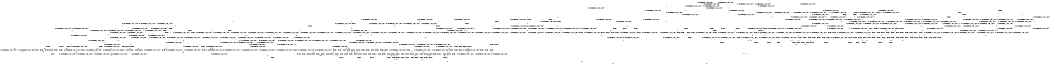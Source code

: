 digraph BCG {
size = "7, 10.5";
center = TRUE;
node [shape = circle];
0 [peripheries = 2];
0 -> 1 [label = "EX !0 !ATOMIC_EXCH_BRANCH (1, +0, TRUE, +0, 1, TRUE) !{}"];
0 -> 2 [label = "EX !2 !ATOMIC_EXCH_BRANCH (1, +1, TRUE, +0, 3, TRUE) !{}"];
0 -> 3 [label = "EX !1 !ATOMIC_EXCH_BRANCH (1, +1, TRUE, +1, 1, FALSE) !{}"];
0 -> 4 [label = "EX !0 !ATOMIC_EXCH_BRANCH (1, +0, TRUE, +0, 1, TRUE) !{}"];
0 -> 5 [label = "EX !2 !ATOMIC_EXCH_BRANCH (1, +1, TRUE, +0, 3, TRUE) !{}"];
0 -> 6 [label = "EX !1 !ATOMIC_EXCH_BRANCH (1, +1, TRUE, +1, 1, FALSE) !{}"];
1 -> 7 [label = "EX !2 !ATOMIC_EXCH_BRANCH (1, +1, TRUE, +0, 3, TRUE) !{}"];
2 -> 8 [label = "EX !0 !ATOMIC_EXCH_BRANCH (1, +0, TRUE, +0, 1, FALSE) !{}"];
3 -> 9 [label = "EX !0 !ATOMIC_EXCH_BRANCH (1, +0, TRUE, +0, 1, FALSE) !{}"];
4 -> 1 [label = "EX !0 !ATOMIC_EXCH_BRANCH (1, +0, TRUE, +0, 1, TRUE) !{}"];
4 -> 7 [label = "EX !2 !ATOMIC_EXCH_BRANCH (1, +1, TRUE, +0, 3, TRUE) !{}"];
4 -> 10 [label = "EX !1 !ATOMIC_EXCH_BRANCH (1, +1, TRUE, +1, 1, FALSE) !{}"];
4 -> 4 [label = "EX !0 !ATOMIC_EXCH_BRANCH (1, +0, TRUE, +0, 1, TRUE) !{}"];
4 -> 11 [label = "EX !2 !ATOMIC_EXCH_BRANCH (1, +1, TRUE, +0, 3, TRUE) !{}"];
4 -> 12 [label = "EX !1 !ATOMIC_EXCH_BRANCH (1, +1, TRUE, +1, 1, FALSE) !{}"];
5 -> 8 [label = "EX !0 !ATOMIC_EXCH_BRANCH (1, +0, TRUE, +0, 1, FALSE) !{}"];
5 -> 13 [label = "EX !1 !ATOMIC_EXCH_BRANCH (1, +1, TRUE, +1, 1, TRUE) !{}"];
5 -> 14 [label = "TERMINATE !2"];
5 -> 15 [label = "EX !0 !ATOMIC_EXCH_BRANCH (1, +0, TRUE, +0, 1, FALSE) !{}"];
5 -> 16 [label = "EX !1 !ATOMIC_EXCH_BRANCH (1, +1, TRUE, +1, 1, TRUE) !{}"];
5 -> 17 [label = "TERMINATE !2"];
6 -> 9 [label = "EX !0 !ATOMIC_EXCH_BRANCH (1, +0, TRUE, +0, 1, FALSE) !{}"];
6 -> 18 [label = "EX !2 !ATOMIC_EXCH_BRANCH (1, +1, TRUE, +0, 3, FALSE) !{}"];
6 -> 19 [label = "TERMINATE !1"];
6 -> 20 [label = "EX !0 !ATOMIC_EXCH_BRANCH (1, +0, TRUE, +0, 1, FALSE) !{}"];
6 -> 21 [label = "EX !2 !ATOMIC_EXCH_BRANCH (1, +1, TRUE, +0, 3, FALSE) !{}"];
6 -> 22 [label = "TERMINATE !1"];
7 -> 8 [label = "EX !0 !ATOMIC_EXCH_BRANCH (1, +0, TRUE, +0, 1, FALSE) !{}"];
8 -> 23 [label = "EX !1 !ATOMIC_EXCH_BRANCH (1, +1, TRUE, +1, 1, FALSE) !{}"];
9 -> 23 [label = "EX !2 !ATOMIC_EXCH_BRANCH (1, +1, TRUE, +0, 3, TRUE) !{}"];
10 -> 9 [label = "EX !0 !ATOMIC_EXCH_BRANCH (1, +0, TRUE, +0, 1, FALSE) !{}"];
11 -> 8 [label = "EX !0 !ATOMIC_EXCH_BRANCH (1, +0, TRUE, +0, 1, FALSE) !{}"];
11 -> 24 [label = "EX !1 !ATOMIC_EXCH_BRANCH (1, +1, TRUE, +1, 1, TRUE) !{}"];
11 -> 25 [label = "TERMINATE !2"];
11 -> 15 [label = "EX !0 !ATOMIC_EXCH_BRANCH (1, +0, TRUE, +0, 1, FALSE) !{}"];
11 -> 26 [label = "EX !1 !ATOMIC_EXCH_BRANCH (1, +1, TRUE, +1, 1, TRUE) !{}"];
11 -> 27 [label = "TERMINATE !2"];
12 -> 9 [label = "EX !0 !ATOMIC_EXCH_BRANCH (1, +0, TRUE, +0, 1, FALSE) !{}"];
12 -> 28 [label = "EX !2 !ATOMIC_EXCH_BRANCH (1, +1, TRUE, +0, 3, FALSE) !{}"];
12 -> 29 [label = "TERMINATE !1"];
12 -> 20 [label = "EX !0 !ATOMIC_EXCH_BRANCH (1, +0, TRUE, +0, 1, FALSE) !{}"];
12 -> 30 [label = "EX !2 !ATOMIC_EXCH_BRANCH (1, +1, TRUE, +0, 3, FALSE) !{}"];
12 -> 31 [label = "TERMINATE !1"];
13 -> 32 [label = "EX !0 !ATOMIC_EXCH_BRANCH (1, +0, TRUE, +0, 1, FALSE) !{}"];
14 -> 33 [label = "EX !0 !ATOMIC_EXCH_BRANCH (1, +0, TRUE, +0, 1, FALSE) !{}"];
15 -> 23 [label = "EX !1 !ATOMIC_EXCH_BRANCH (1, +1, TRUE, +1, 1, FALSE) !{}"];
15 -> 34 [label = "TERMINATE !0"];
15 -> 35 [label = "TERMINATE !2"];
15 -> 36 [label = "EX !1 !ATOMIC_EXCH_BRANCH (1, +1, TRUE, +1, 1, FALSE) !{}"];
15 -> 37 [label = "TERMINATE !0"];
15 -> 38 [label = "TERMINATE !2"];
16 -> 13 [label = "EX !1 !ATOMIC_EXCH_BRANCH (1, +1, TRUE, +1, 1, TRUE) !{}"];
16 -> 32 [label = "EX !0 !ATOMIC_EXCH_BRANCH (1, +0, TRUE, +0, 1, FALSE) !{}"];
16 -> 39 [label = "TERMINATE !2"];
16 -> 16 [label = "EX !1 !ATOMIC_EXCH_BRANCH (1, +1, TRUE, +1, 1, TRUE) !{}"];
16 -> 40 [label = "EX !0 !ATOMIC_EXCH_BRANCH (1, +0, TRUE, +0, 1, FALSE) !{}"];
16 -> 41 [label = "TERMINATE !2"];
17 -> 33 [label = "EX !0 !ATOMIC_EXCH_BRANCH (1, +0, TRUE, +0, 1, FALSE) !{}"];
17 -> 42 [label = "EX !1 !ATOMIC_EXCH_BRANCH (1, +1, TRUE, +1, 1, TRUE) !{}"];
17 -> 43 [label = "EX !0 !ATOMIC_EXCH_BRANCH (1, +0, TRUE, +0, 1, FALSE) !{}"];
17 -> 44 [label = "EX !1 !ATOMIC_EXCH_BRANCH (1, +1, TRUE, +1, 1, TRUE) !{}"];
18 -> 45 [label = "EX !2 !ATOMIC_EXCH_BRANCH (1, +0, TRUE, +1, 1, TRUE) !{}"];
19 -> 46 [label = "EX !0 !ATOMIC_EXCH_BRANCH (1, +0, TRUE, +0, 1, FALSE) !{}"];
20 -> 23 [label = "EX !2 !ATOMIC_EXCH_BRANCH (1, +1, TRUE, +0, 3, TRUE) !{}"];
20 -> 47 [label = "TERMINATE !0"];
20 -> 48 [label = "TERMINATE !1"];
20 -> 36 [label = "EX !2 !ATOMIC_EXCH_BRANCH (1, +1, TRUE, +0, 3, TRUE) !{}"];
20 -> 49 [label = "TERMINATE !0"];
20 -> 50 [label = "TERMINATE !1"];
21 -> 45 [label = "EX !2 !ATOMIC_EXCH_BRANCH (1, +0, TRUE, +1, 1, TRUE) !{}"];
21 -> 51 [label = "EX !0 !ATOMIC_EXCH_BRANCH (1, +0, TRUE, +0, 1, FALSE) !{}"];
21 -> 52 [label = "TERMINATE !1"];
21 -> 53 [label = "EX !2 !ATOMIC_EXCH_BRANCH (1, +0, TRUE, +1, 1, TRUE) !{}"];
21 -> 54 [label = "EX !0 !ATOMIC_EXCH_BRANCH (1, +0, TRUE, +0, 1, FALSE) !{}"];
21 -> 55 [label = "TERMINATE !1"];
22 -> 46 [label = "EX !0 !ATOMIC_EXCH_BRANCH (1, +0, TRUE, +0, 1, FALSE) !{}"];
22 -> 56 [label = "EX !2 !ATOMIC_EXCH_BRANCH (1, +1, TRUE, +0, 3, FALSE) !{}"];
22 -> 57 [label = "EX !0 !ATOMIC_EXCH_BRANCH (1, +0, TRUE, +0, 1, FALSE) !{}"];
22 -> 58 [label = "EX !2 !ATOMIC_EXCH_BRANCH (1, +1, TRUE, +0, 3, FALSE) !{}"];
23 -> 59 [label = "TERMINATE !0"];
24 -> 32 [label = "EX !0 !ATOMIC_EXCH_BRANCH (1, +0, TRUE, +0, 1, FALSE) !{}"];
25 -> 60 [label = "EX !1 !ATOMIC_EXCH_BRANCH (1, +1, TRUE, +1, 1, TRUE) !{}"];
26 -> 32 [label = "EX !0 !ATOMIC_EXCH_BRANCH (1, +0, TRUE, +0, 1, FALSE) !{}"];
26 -> 24 [label = "EX !1 !ATOMIC_EXCH_BRANCH (1, +1, TRUE, +1, 1, TRUE) !{}"];
26 -> 61 [label = "TERMINATE !2"];
26 -> 40 [label = "EX !0 !ATOMIC_EXCH_BRANCH (1, +0, TRUE, +0, 1, FALSE) !{}"];
26 -> 26 [label = "EX !1 !ATOMIC_EXCH_BRANCH (1, +1, TRUE, +1, 1, TRUE) !{}"];
26 -> 62 [label = "TERMINATE !2"];
27 -> 60 [label = "EX !1 !ATOMIC_EXCH_BRANCH (1, +1, TRUE, +1, 1, TRUE) !{}"];
27 -> 33 [label = "EX !0 !ATOMIC_EXCH_BRANCH (1, +0, TRUE, +0, 1, FALSE) !{}"];
27 -> 63 [label = "EX !1 !ATOMIC_EXCH_BRANCH (1, +1, TRUE, +1, 1, TRUE) !{}"];
27 -> 43 [label = "EX !0 !ATOMIC_EXCH_BRANCH (1, +0, TRUE, +0, 1, FALSE) !{}"];
28 -> 51 [label = "EX !0 !ATOMIC_EXCH_BRANCH (1, +0, TRUE, +0, 1, FALSE) !{}"];
29 -> 64 [label = "EX !2 !ATOMIC_EXCH_BRANCH (1, +1, TRUE, +0, 3, FALSE) !{}"];
30 -> 51 [label = "EX !0 !ATOMIC_EXCH_BRANCH (1, +0, TRUE, +0, 1, FALSE) !{}"];
30 -> 65 [label = "EX !2 !ATOMIC_EXCH_BRANCH (1, +0, TRUE, +1, 1, TRUE) !{}"];
30 -> 66 [label = "TERMINATE !1"];
30 -> 54 [label = "EX !0 !ATOMIC_EXCH_BRANCH (1, +0, TRUE, +0, 1, FALSE) !{}"];
30 -> 67 [label = "EX !2 !ATOMIC_EXCH_BRANCH (1, +0, TRUE, +1, 1, TRUE) !{}"];
30 -> 68 [label = "TERMINATE !1"];
31 -> 64 [label = "EX !2 !ATOMIC_EXCH_BRANCH (1, +1, TRUE, +0, 3, FALSE) !{}"];
31 -> 46 [label = "EX !0 !ATOMIC_EXCH_BRANCH (1, +0, TRUE, +0, 1, FALSE) !{}"];
31 -> 69 [label = "EX !2 !ATOMIC_EXCH_BRANCH (1, +1, TRUE, +0, 3, FALSE) !{}"];
31 -> 57 [label = "EX !0 !ATOMIC_EXCH_BRANCH (1, +0, TRUE, +0, 1, FALSE) !{}"];
32 -> 23 [label = "EX !1 !ATOMIC_EXCH_BRANCH (1, +1, TRUE, +1, 1, FALSE) !{}"];
33 -> 70 [label = "EX !1 !ATOMIC_EXCH_BRANCH (1, +1, TRUE, +1, 1, FALSE) !{}"];
34 -> 71 [label = "EX !1 !ATOMIC_EXCH_BRANCH (1, +1, TRUE, +1, 1, FALSE) !{}"];
35 -> 70 [label = "EX !1 !ATOMIC_EXCH_BRANCH (1, +1, TRUE, +1, 1, FALSE) !{}"];
36 -> 59 [label = "TERMINATE !0"];
36 -> 72 [label = "TERMINATE !2"];
36 -> 73 [label = "TERMINATE !1"];
36 -> 74 [label = "TERMINATE !0"];
36 -> 75 [label = "TERMINATE !2"];
36 -> 76 [label = "TERMINATE !1"];
37 -> 71 [label = "EX !1 !ATOMIC_EXCH_BRANCH (1, +1, TRUE, +1, 1, FALSE) !{}"];
37 -> 77 [label = "TERMINATE !2"];
37 -> 78 [label = "EX !1 !ATOMIC_EXCH_BRANCH (1, +1, TRUE, +1, 1, FALSE) !{}"];
37 -> 79 [label = "TERMINATE !2"];
38 -> 70 [label = "EX !1 !ATOMIC_EXCH_BRANCH (1, +1, TRUE, +1, 1, FALSE) !{}"];
38 -> 77 [label = "TERMINATE !0"];
38 -> 80 [label = "EX !1 !ATOMIC_EXCH_BRANCH (1, +1, TRUE, +1, 1, FALSE) !{}"];
38 -> 79 [label = "TERMINATE !0"];
39 -> 81 [label = "EX !0 !ATOMIC_EXCH_BRANCH (1, +0, TRUE, +0, 1, FALSE) !{}"];
40 -> 23 [label = "EX !1 !ATOMIC_EXCH_BRANCH (1, +1, TRUE, +1, 1, FALSE) !{}"];
40 -> 82 [label = "TERMINATE !0"];
40 -> 83 [label = "TERMINATE !2"];
40 -> 36 [label = "EX !1 !ATOMIC_EXCH_BRANCH (1, +1, TRUE, +1, 1, FALSE) !{}"];
40 -> 84 [label = "TERMINATE !0"];
40 -> 85 [label = "TERMINATE !2"];
41 -> 81 [label = "EX !0 !ATOMIC_EXCH_BRANCH (1, +0, TRUE, +0, 1, FALSE) !{}"];
41 -> 42 [label = "EX !1 !ATOMIC_EXCH_BRANCH (1, +1, TRUE, +1, 1, TRUE) !{}"];
41 -> 86 [label = "EX !0 !ATOMIC_EXCH_BRANCH (1, +0, TRUE, +0, 1, FALSE) !{}"];
41 -> 44 [label = "EX !1 !ATOMIC_EXCH_BRANCH (1, +1, TRUE, +1, 1, TRUE) !{}"];
42 -> 81 [label = "EX !0 !ATOMIC_EXCH_BRANCH (1, +0, TRUE, +0, 1, FALSE) !{}"];
43 -> 70 [label = "EX !1 !ATOMIC_EXCH_BRANCH (1, +1, TRUE, +1, 1, FALSE) !{}"];
43 -> 77 [label = "TERMINATE !0"];
43 -> 80 [label = "EX !1 !ATOMIC_EXCH_BRANCH (1, +1, TRUE, +1, 1, FALSE) !{}"];
43 -> 79 [label = "TERMINATE !0"];
44 -> 42 [label = "EX !1 !ATOMIC_EXCH_BRANCH (1, +1, TRUE, +1, 1, TRUE) !{}"];
44 -> 81 [label = "EX !0 !ATOMIC_EXCH_BRANCH (1, +0, TRUE, +0, 1, FALSE) !{}"];
44 -> 44 [label = "EX !1 !ATOMIC_EXCH_BRANCH (1, +1, TRUE, +1, 1, TRUE) !{}"];
44 -> 86 [label = "EX !0 !ATOMIC_EXCH_BRANCH (1, +0, TRUE, +0, 1, FALSE) !{}"];
45 -> 87 [label = "EX !2 !ATOMIC_EXCH_BRANCH (1, +1, TRUE, +0, 3, TRUE) !{}"];
46 -> 88 [label = "EX !2 !ATOMIC_EXCH_BRANCH (1, +1, TRUE, +0, 3, TRUE) !{}"];
47 -> 71 [label = "EX !2 !ATOMIC_EXCH_BRANCH (1, +1, TRUE, +0, 3, TRUE) !{}"];
48 -> 88 [label = "EX !2 !ATOMIC_EXCH_BRANCH (1, +1, TRUE, +0, 3, TRUE) !{}"];
49 -> 71 [label = "EX !2 !ATOMIC_EXCH_BRANCH (1, +1, TRUE, +0, 3, TRUE) !{}"];
49 -> 89 [label = "TERMINATE !1"];
49 -> 78 [label = "EX !2 !ATOMIC_EXCH_BRANCH (1, +1, TRUE, +0, 3, TRUE) !{}"];
49 -> 90 [label = "TERMINATE !1"];
50 -> 88 [label = "EX !2 !ATOMIC_EXCH_BRANCH (1, +1, TRUE, +0, 3, TRUE) !{}"];
50 -> 89 [label = "TERMINATE !0"];
50 -> 91 [label = "EX !2 !ATOMIC_EXCH_BRANCH (1, +1, TRUE, +0, 3, TRUE) !{}"];
50 -> 90 [label = "TERMINATE !0"];
51 -> 92 [label = "EX !2 !ATOMIC_EXCH_BRANCH (1, +0, TRUE, +1, 1, FALSE) !{}"];
52 -> 93 [label = "EX !0 !ATOMIC_EXCH_BRANCH (1, +0, TRUE, +0, 1, FALSE) !{}"];
53 -> 87 [label = "EX !2 !ATOMIC_EXCH_BRANCH (1, +1, TRUE, +0, 3, TRUE) !{}"];
53 -> 94 [label = "EX !0 !ATOMIC_EXCH_BRANCH (1, +0, TRUE, +0, 1, TRUE) !{}"];
53 -> 95 [label = "TERMINATE !1"];
53 -> 96 [label = "EX !2 !ATOMIC_EXCH_BRANCH (1, +1, TRUE, +0, 3, TRUE) !{}"];
53 -> 97 [label = "EX !0 !ATOMIC_EXCH_BRANCH (1, +0, TRUE, +0, 1, TRUE) !{}"];
53 -> 98 [label = "TERMINATE !1"];
54 -> 92 [label = "EX !2 !ATOMIC_EXCH_BRANCH (1, +0, TRUE, +1, 1, FALSE) !{}"];
54 -> 99 [label = "TERMINATE !0"];
54 -> 100 [label = "TERMINATE !1"];
54 -> 101 [label = "EX !2 !ATOMIC_EXCH_BRANCH (1, +0, TRUE, +1, 1, FALSE) !{}"];
54 -> 102 [label = "TERMINATE !0"];
54 -> 103 [label = "TERMINATE !1"];
55 -> 93 [label = "EX !0 !ATOMIC_EXCH_BRANCH (1, +0, TRUE, +0, 1, FALSE) !{}"];
55 -> 104 [label = "EX !2 !ATOMIC_EXCH_BRANCH (1, +0, TRUE, +1, 1, TRUE) !{}"];
55 -> 105 [label = "EX !0 !ATOMIC_EXCH_BRANCH (1, +0, TRUE, +0, 1, FALSE) !{}"];
55 -> 106 [label = "EX !2 !ATOMIC_EXCH_BRANCH (1, +0, TRUE, +1, 1, TRUE) !{}"];
56 -> 104 [label = "EX !2 !ATOMIC_EXCH_BRANCH (1, +0, TRUE, +1, 1, TRUE) !{}"];
57 -> 88 [label = "EX !2 !ATOMIC_EXCH_BRANCH (1, +1, TRUE, +0, 3, TRUE) !{}"];
57 -> 89 [label = "TERMINATE !0"];
57 -> 91 [label = "EX !2 !ATOMIC_EXCH_BRANCH (1, +1, TRUE, +0, 3, TRUE) !{}"];
57 -> 90 [label = "TERMINATE !0"];
58 -> 104 [label = "EX !2 !ATOMIC_EXCH_BRANCH (1, +0, TRUE, +1, 1, TRUE) !{}"];
58 -> 93 [label = "EX !0 !ATOMIC_EXCH_BRANCH (1, +0, TRUE, +0, 1, FALSE) !{}"];
58 -> 106 [label = "EX !2 !ATOMIC_EXCH_BRANCH (1, +0, TRUE, +1, 1, TRUE) !{}"];
58 -> 105 [label = "EX !0 !ATOMIC_EXCH_BRANCH (1, +0, TRUE, +0, 1, FALSE) !{}"];
59 -> 107 [label = "TERMINATE !2"];
60 -> 81 [label = "EX !0 !ATOMIC_EXCH_BRANCH (1, +0, TRUE, +0, 1, FALSE) !{}"];
61 -> 81 [label = "EX !0 !ATOMIC_EXCH_BRANCH (1, +0, TRUE, +0, 1, FALSE) !{}"];
62 -> 81 [label = "EX !0 !ATOMIC_EXCH_BRANCH (1, +0, TRUE, +0, 1, FALSE) !{}"];
62 -> 60 [label = "EX !1 !ATOMIC_EXCH_BRANCH (1, +1, TRUE, +1, 1, TRUE) !{}"];
62 -> 86 [label = "EX !0 !ATOMIC_EXCH_BRANCH (1, +0, TRUE, +0, 1, FALSE) !{}"];
62 -> 63 [label = "EX !1 !ATOMIC_EXCH_BRANCH (1, +1, TRUE, +1, 1, TRUE) !{}"];
63 -> 81 [label = "EX !0 !ATOMIC_EXCH_BRANCH (1, +0, TRUE, +0, 1, FALSE) !{}"];
63 -> 60 [label = "EX !1 !ATOMIC_EXCH_BRANCH (1, +1, TRUE, +1, 1, TRUE) !{}"];
63 -> 86 [label = "EX !0 !ATOMIC_EXCH_BRANCH (1, +0, TRUE, +0, 1, FALSE) !{}"];
63 -> 63 [label = "EX !1 !ATOMIC_EXCH_BRANCH (1, +1, TRUE, +1, 1, TRUE) !{}"];
64 -> 93 [label = "EX !0 !ATOMIC_EXCH_BRANCH (1, +0, TRUE, +0, 1, FALSE) !{}"];
65 -> 94 [label = "EX !0 !ATOMIC_EXCH_BRANCH (1, +0, TRUE, +0, 1, TRUE) !{}"];
66 -> 93 [label = "EX !0 !ATOMIC_EXCH_BRANCH (1, +0, TRUE, +0, 1, FALSE) !{}"];
67 -> 94 [label = "EX !0 !ATOMIC_EXCH_BRANCH (1, +0, TRUE, +0, 1, TRUE) !{}"];
67 -> 108 [label = "EX !2 !ATOMIC_EXCH_BRANCH (1, +1, TRUE, +0, 3, TRUE) !{}"];
67 -> 109 [label = "TERMINATE !1"];
67 -> 97 [label = "EX !0 !ATOMIC_EXCH_BRANCH (1, +0, TRUE, +0, 1, TRUE) !{}"];
67 -> 110 [label = "EX !2 !ATOMIC_EXCH_BRANCH (1, +1, TRUE, +0, 3, TRUE) !{}"];
67 -> 111 [label = "TERMINATE !1"];
68 -> 93 [label = "EX !0 !ATOMIC_EXCH_BRANCH (1, +0, TRUE, +0, 1, FALSE) !{}"];
68 -> 112 [label = "EX !2 !ATOMIC_EXCH_BRANCH (1, +0, TRUE, +1, 1, TRUE) !{}"];
68 -> 105 [label = "EX !0 !ATOMIC_EXCH_BRANCH (1, +0, TRUE, +0, 1, FALSE) !{}"];
68 -> 113 [label = "EX !2 !ATOMIC_EXCH_BRANCH (1, +0, TRUE, +1, 1, TRUE) !{}"];
69 -> 93 [label = "EX !0 !ATOMIC_EXCH_BRANCH (1, +0, TRUE, +0, 1, FALSE) !{}"];
69 -> 112 [label = "EX !2 !ATOMIC_EXCH_BRANCH (1, +0, TRUE, +1, 1, TRUE) !{}"];
69 -> 105 [label = "EX !0 !ATOMIC_EXCH_BRANCH (1, +0, TRUE, +0, 1, FALSE) !{}"];
69 -> 113 [label = "EX !2 !ATOMIC_EXCH_BRANCH (1, +0, TRUE, +1, 1, TRUE) !{}"];
70 -> 107 [label = "TERMINATE !0"];
71 -> 107 [label = "TERMINATE !2"];
72 -> 107 [label = "TERMINATE !0"];
73 -> 114 [label = "TERMINATE !0"];
74 -> 107 [label = "TERMINATE !2"];
74 -> 114 [label = "TERMINATE !1"];
74 -> 115 [label = "TERMINATE !2"];
74 -> 116 [label = "TERMINATE !1"];
75 -> 107 [label = "TERMINATE !0"];
75 -> 117 [label = "TERMINATE !1"];
75 -> 115 [label = "TERMINATE !0"];
75 -> 118 [label = "TERMINATE !1"];
76 -> 114 [label = "TERMINATE !0"];
76 -> 117 [label = "TERMINATE !2"];
76 -> 116 [label = "TERMINATE !0"];
76 -> 118 [label = "TERMINATE !2"];
77 -> 119 [label = "EX !1 !ATOMIC_EXCH_BRANCH (1, +1, TRUE, +1, 1, FALSE) !{}"];
78 -> 107 [label = "TERMINATE !2"];
78 -> 114 [label = "TERMINATE !1"];
78 -> 115 [label = "TERMINATE !2"];
78 -> 116 [label = "TERMINATE !1"];
79 -> 119 [label = "EX !1 !ATOMIC_EXCH_BRANCH (1, +1, TRUE, +1, 1, FALSE) !{}"];
79 -> 120 [label = "EX !1 !ATOMIC_EXCH_BRANCH (1, +1, TRUE, +1, 1, FALSE) !{}"];
80 -> 107 [label = "TERMINATE !0"];
80 -> 117 [label = "TERMINATE !1"];
80 -> 115 [label = "TERMINATE !0"];
80 -> 118 [label = "TERMINATE !1"];
81 -> 70 [label = "EX !1 !ATOMIC_EXCH_BRANCH (1, +1, TRUE, +1, 1, FALSE) !{}"];
82 -> 121 [label = "TERMINATE !2"];
83 -> 121 [label = "TERMINATE !0"];
84 -> 121 [label = "TERMINATE !2"];
84 -> 71 [label = "EX !1 !ATOMIC_EXCH_BRANCH (1, +1, TRUE, +1, 1, FALSE) !{}"];
84 -> 122 [label = "TERMINATE !2"];
84 -> 78 [label = "EX !1 !ATOMIC_EXCH_BRANCH (1, +1, TRUE, +1, 1, FALSE) !{}"];
85 -> 121 [label = "TERMINATE !0"];
85 -> 70 [label = "EX !1 !ATOMIC_EXCH_BRANCH (1, +1, TRUE, +1, 1, FALSE) !{}"];
85 -> 122 [label = "TERMINATE !0"];
85 -> 80 [label = "EX !1 !ATOMIC_EXCH_BRANCH (1, +1, TRUE, +1, 1, FALSE) !{}"];
86 -> 70 [label = "EX !1 !ATOMIC_EXCH_BRANCH (1, +1, TRUE, +1, 1, FALSE) !{}"];
86 -> 121 [label = "TERMINATE !0"];
86 -> 80 [label = "EX !1 !ATOMIC_EXCH_BRANCH (1, +1, TRUE, +1, 1, FALSE) !{}"];
86 -> 122 [label = "TERMINATE !0"];
87 -> 123 [label = "EX !0 !ATOMIC_EXCH_BRANCH (1, +0, TRUE, +0, 1, FALSE) !{}"];
88 -> 114 [label = "TERMINATE !0"];
89 -> 124 [label = "EX !2 !ATOMIC_EXCH_BRANCH (1, +1, TRUE, +0, 3, TRUE) !{}"];
90 -> 124 [label = "EX !2 !ATOMIC_EXCH_BRANCH (1, +1, TRUE, +0, 3, TRUE) !{}"];
90 -> 125 [label = "EX !2 !ATOMIC_EXCH_BRANCH (1, +1, TRUE, +0, 3, TRUE) !{}"];
91 -> 114 [label = "TERMINATE !0"];
91 -> 117 [label = "TERMINATE !2"];
91 -> 116 [label = "TERMINATE !0"];
91 -> 118 [label = "TERMINATE !2"];
92 -> 126 [label = "TERMINATE !0"];
93 -> 127 [label = "EX !2 !ATOMIC_EXCH_BRANCH (1, +0, TRUE, +1, 1, FALSE) !{}"];
94 -> 108 [label = "EX !2 !ATOMIC_EXCH_BRANCH (1, +1, TRUE, +0, 3, TRUE) !{}"];
95 -> 128 [label = "EX !0 !ATOMIC_EXCH_BRANCH (1, +0, TRUE, +0, 1, TRUE) !{}"];
96 -> 123 [label = "EX !0 !ATOMIC_EXCH_BRANCH (1, +0, TRUE, +0, 1, FALSE) !{}"];
96 -> 129 [label = "TERMINATE !2"];
96 -> 130 [label = "TERMINATE !1"];
96 -> 131 [label = "EX !0 !ATOMIC_EXCH_BRANCH (1, +0, TRUE, +0, 1, FALSE) !{}"];
96 -> 132 [label = "TERMINATE !2"];
96 -> 133 [label = "TERMINATE !1"];
97 -> 94 [label = "EX !0 !ATOMIC_EXCH_BRANCH (1, +0, TRUE, +0, 1, TRUE) !{}"];
97 -> 108 [label = "EX !2 !ATOMIC_EXCH_BRANCH (1, +1, TRUE, +0, 3, TRUE) !{}"];
97 -> 109 [label = "TERMINATE !1"];
97 -> 97 [label = "EX !0 !ATOMIC_EXCH_BRANCH (1, +0, TRUE, +0, 1, TRUE) !{}"];
97 -> 110 [label = "EX !2 !ATOMIC_EXCH_BRANCH (1, +1, TRUE, +0, 3, TRUE) !{}"];
97 -> 111 [label = "TERMINATE !1"];
98 -> 128 [label = "EX !0 !ATOMIC_EXCH_BRANCH (1, +0, TRUE, +0, 1, TRUE) !{}"];
98 -> 134 [label = "EX !2 !ATOMIC_EXCH_BRANCH (1, +1, TRUE, +0, 3, TRUE) !{}"];
98 -> 135 [label = "EX !0 !ATOMIC_EXCH_BRANCH (1, +0, TRUE, +0, 1, TRUE) !{}"];
98 -> 136 [label = "EX !2 !ATOMIC_EXCH_BRANCH (1, +1, TRUE, +0, 3, TRUE) !{}"];
99 -> 137 [label = "TERMINATE !1"];
100 -> 137 [label = "TERMINATE !0"];
101 -> 126 [label = "TERMINATE !0"];
101 -> 138 [label = "TERMINATE !2"];
101 -> 139 [label = "TERMINATE !1"];
101 -> 140 [label = "TERMINATE !0"];
101 -> 141 [label = "TERMINATE !2"];
101 -> 142 [label = "TERMINATE !1"];
102 -> 137 [label = "TERMINATE !1"];
102 -> 143 [label = "EX !2 !ATOMIC_EXCH_BRANCH (1, +0, TRUE, +1, 1, FALSE) !{}"];
102 -> 144 [label = "TERMINATE !1"];
102 -> 145 [label = "EX !2 !ATOMIC_EXCH_BRANCH (1, +0, TRUE, +1, 1, FALSE) !{}"];
103 -> 137 [label = "TERMINATE !0"];
103 -> 127 [label = "EX !2 !ATOMIC_EXCH_BRANCH (1, +0, TRUE, +1, 1, FALSE) !{}"];
103 -> 144 [label = "TERMINATE !0"];
103 -> 146 [label = "EX !2 !ATOMIC_EXCH_BRANCH (1, +0, TRUE, +1, 1, FALSE) !{}"];
104 -> 134 [label = "EX !2 !ATOMIC_EXCH_BRANCH (1, +1, TRUE, +0, 3, TRUE) !{}"];
105 -> 127 [label = "EX !2 !ATOMIC_EXCH_BRANCH (1, +0, TRUE, +1, 1, FALSE) !{}"];
105 -> 137 [label = "TERMINATE !0"];
105 -> 146 [label = "EX !2 !ATOMIC_EXCH_BRANCH (1, +0, TRUE, +1, 1, FALSE) !{}"];
105 -> 144 [label = "TERMINATE !0"];
106 -> 134 [label = "EX !2 !ATOMIC_EXCH_BRANCH (1, +1, TRUE, +0, 3, TRUE) !{}"];
106 -> 128 [label = "EX !0 !ATOMIC_EXCH_BRANCH (1, +0, TRUE, +0, 1, TRUE) !{}"];
106 -> 136 [label = "EX !2 !ATOMIC_EXCH_BRANCH (1, +1, TRUE, +0, 3, TRUE) !{}"];
106 -> 135 [label = "EX !0 !ATOMIC_EXCH_BRANCH (1, +0, TRUE, +0, 1, TRUE) !{}"];
107 -> 147 [label = "TERMINATE !1"];
108 -> 123 [label = "EX !0 !ATOMIC_EXCH_BRANCH (1, +0, TRUE, +0, 1, FALSE) !{}"];
109 -> 128 [label = "EX !0 !ATOMIC_EXCH_BRANCH (1, +0, TRUE, +0, 1, TRUE) !{}"];
110 -> 123 [label = "EX !0 !ATOMIC_EXCH_BRANCH (1, +0, TRUE, +0, 1, FALSE) !{}"];
110 -> 148 [label = "TERMINATE !2"];
110 -> 149 [label = "TERMINATE !1"];
110 -> 131 [label = "EX !0 !ATOMIC_EXCH_BRANCH (1, +0, TRUE, +0, 1, FALSE) !{}"];
110 -> 150 [label = "TERMINATE !2"];
110 -> 151 [label = "TERMINATE !1"];
111 -> 128 [label = "EX !0 !ATOMIC_EXCH_BRANCH (1, +0, TRUE, +0, 1, TRUE) !{}"];
111 -> 152 [label = "EX !2 !ATOMIC_EXCH_BRANCH (1, +1, TRUE, +0, 3, TRUE) !{}"];
111 -> 135 [label = "EX !0 !ATOMIC_EXCH_BRANCH (1, +0, TRUE, +0, 1, TRUE) !{}"];
111 -> 153 [label = "EX !2 !ATOMIC_EXCH_BRANCH (1, +1, TRUE, +0, 3, TRUE) !{}"];
112 -> 128 [label = "EX !0 !ATOMIC_EXCH_BRANCH (1, +0, TRUE, +0, 1, TRUE) !{}"];
113 -> 128 [label = "EX !0 !ATOMIC_EXCH_BRANCH (1, +0, TRUE, +0, 1, TRUE) !{}"];
113 -> 152 [label = "EX !2 !ATOMIC_EXCH_BRANCH (1, +1, TRUE, +0, 3, TRUE) !{}"];
113 -> 135 [label = "EX !0 !ATOMIC_EXCH_BRANCH (1, +0, TRUE, +0, 1, TRUE) !{}"];
113 -> 153 [label = "EX !2 !ATOMIC_EXCH_BRANCH (1, +1, TRUE, +0, 3, TRUE) !{}"];
114 -> 147 [label = "TERMINATE !2"];
115 -> 147 [label = "TERMINATE !1"];
115 -> 154 [label = "TERMINATE !1"];
116 -> 147 [label = "TERMINATE !2"];
116 -> 154 [label = "TERMINATE !2"];
117 -> 147 [label = "TERMINATE !0"];
118 -> 147 [label = "TERMINATE !0"];
118 -> 154 [label = "TERMINATE !0"];
119 -> 147 [label = "TERMINATE !1"];
120 -> 147 [label = "TERMINATE !1"];
120 -> 154 [label = "TERMINATE !1"];
121 -> 119 [label = "EX !1 !ATOMIC_EXCH_BRANCH (1, +1, TRUE, +1, 1, FALSE) !{}"];
122 -> 119 [label = "EX !1 !ATOMIC_EXCH_BRANCH (1, +1, TRUE, +1, 1, FALSE) !{}"];
122 -> 120 [label = "EX !1 !ATOMIC_EXCH_BRANCH (1, +1, TRUE, +1, 1, FALSE) !{}"];
123 -> 126 [label = "TERMINATE !0"];
124 -> 147 [label = "TERMINATE !2"];
125 -> 147 [label = "TERMINATE !2"];
125 -> 154 [label = "TERMINATE !2"];
126 -> 155 [label = "TERMINATE !2"];
127 -> 156 [label = "TERMINATE !0"];
128 -> 152 [label = "EX !2 !ATOMIC_EXCH_BRANCH (1, +1, TRUE, +0, 3, TRUE) !{}"];
129 -> 157 [label = "EX !0 !ATOMIC_EXCH_BRANCH (1, +0, TRUE, +0, 1, FALSE) !{}"];
130 -> 158 [label = "EX !0 !ATOMIC_EXCH_BRANCH (1, +0, TRUE, +0, 1, FALSE) !{}"];
131 -> 126 [label = "TERMINATE !0"];
131 -> 138 [label = "TERMINATE !2"];
131 -> 139 [label = "TERMINATE !1"];
131 -> 140 [label = "TERMINATE !0"];
131 -> 141 [label = "TERMINATE !2"];
131 -> 142 [label = "TERMINATE !1"];
132 -> 157 [label = "EX !0 !ATOMIC_EXCH_BRANCH (1, +0, TRUE, +0, 1, FALSE) !{}"];
132 -> 159 [label = "TERMINATE !1"];
132 -> 160 [label = "EX !0 !ATOMIC_EXCH_BRANCH (1, +0, TRUE, +0, 1, FALSE) !{}"];
132 -> 161 [label = "TERMINATE !1"];
133 -> 158 [label = "EX !0 !ATOMIC_EXCH_BRANCH (1, +0, TRUE, +0, 1, FALSE) !{}"];
133 -> 159 [label = "TERMINATE !2"];
133 -> 162 [label = "EX !0 !ATOMIC_EXCH_BRANCH (1, +0, TRUE, +0, 1, FALSE) !{}"];
133 -> 161 [label = "TERMINATE !2"];
134 -> 158 [label = "EX !0 !ATOMIC_EXCH_BRANCH (1, +0, TRUE, +0, 1, FALSE) !{}"];
135 -> 128 [label = "EX !0 !ATOMIC_EXCH_BRANCH (1, +0, TRUE, +0, 1, TRUE) !{}"];
135 -> 152 [label = "EX !2 !ATOMIC_EXCH_BRANCH (1, +1, TRUE, +0, 3, TRUE) !{}"];
135 -> 135 [label = "EX !0 !ATOMIC_EXCH_BRANCH (1, +0, TRUE, +0, 1, TRUE) !{}"];
135 -> 153 [label = "EX !2 !ATOMIC_EXCH_BRANCH (1, +1, TRUE, +0, 3, TRUE) !{}"];
136 -> 158 [label = "EX !0 !ATOMIC_EXCH_BRANCH (1, +0, TRUE, +0, 1, FALSE) !{}"];
136 -> 159 [label = "TERMINATE !2"];
136 -> 162 [label = "EX !0 !ATOMIC_EXCH_BRANCH (1, +0, TRUE, +0, 1, FALSE) !{}"];
136 -> 161 [label = "TERMINATE !2"];
137 -> 163 [label = "EX !2 !ATOMIC_EXCH_BRANCH (1, +0, TRUE, +1, 1, FALSE) !{}"];
138 -> 155 [label = "TERMINATE !0"];
139 -> 156 [label = "TERMINATE !0"];
140 -> 155 [label = "TERMINATE !2"];
140 -> 156 [label = "TERMINATE !1"];
140 -> 164 [label = "TERMINATE !2"];
140 -> 165 [label = "TERMINATE !1"];
141 -> 155 [label = "TERMINATE !0"];
141 -> 166 [label = "TERMINATE !1"];
141 -> 164 [label = "TERMINATE !0"];
141 -> 167 [label = "TERMINATE !1"];
142 -> 156 [label = "TERMINATE !0"];
142 -> 166 [label = "TERMINATE !2"];
142 -> 165 [label = "TERMINATE !0"];
142 -> 167 [label = "TERMINATE !2"];
143 -> 155 [label = "TERMINATE !2"];
144 -> 163 [label = "EX !2 !ATOMIC_EXCH_BRANCH (1, +0, TRUE, +1, 1, FALSE) !{}"];
144 -> 168 [label = "EX !2 !ATOMIC_EXCH_BRANCH (1, +0, TRUE, +1, 1, FALSE) !{}"];
145 -> 155 [label = "TERMINATE !2"];
145 -> 156 [label = "TERMINATE !1"];
145 -> 164 [label = "TERMINATE !2"];
145 -> 165 [label = "TERMINATE !1"];
146 -> 156 [label = "TERMINATE !0"];
146 -> 166 [label = "TERMINATE !2"];
146 -> 165 [label = "TERMINATE !0"];
146 -> 167 [label = "TERMINATE !2"];
147 -> 169 [label = "exit"];
148 -> 170 [label = "TERMINATE !1"];
149 -> 170 [label = "TERMINATE !2"];
150 -> 170 [label = "TERMINATE !1"];
150 -> 157 [label = "EX !0 !ATOMIC_EXCH_BRANCH (1, +0, TRUE, +0, 1, FALSE) !{}"];
150 -> 171 [label = "TERMINATE !1"];
150 -> 160 [label = "EX !0 !ATOMIC_EXCH_BRANCH (1, +0, TRUE, +0, 1, FALSE) !{}"];
151 -> 170 [label = "TERMINATE !2"];
151 -> 158 [label = "EX !0 !ATOMIC_EXCH_BRANCH (1, +0, TRUE, +0, 1, FALSE) !{}"];
151 -> 171 [label = "TERMINATE !2"];
151 -> 162 [label = "EX !0 !ATOMIC_EXCH_BRANCH (1, +0, TRUE, +0, 1, FALSE) !{}"];
152 -> 158 [label = "EX !0 !ATOMIC_EXCH_BRANCH (1, +0, TRUE, +0, 1, FALSE) !{}"];
153 -> 158 [label = "EX !0 !ATOMIC_EXCH_BRANCH (1, +0, TRUE, +0, 1, FALSE) !{}"];
153 -> 170 [label = "TERMINATE !2"];
153 -> 162 [label = "EX !0 !ATOMIC_EXCH_BRANCH (1, +0, TRUE, +0, 1, FALSE) !{}"];
153 -> 171 [label = "TERMINATE !2"];
154 -> 172 [label = "exit"];
155 -> 173 [label = "TERMINATE !1"];
156 -> 173 [label = "TERMINATE !2"];
157 -> 155 [label = "TERMINATE !0"];
158 -> 156 [label = "TERMINATE !0"];
159 -> 174 [label = "EX !0 !ATOMIC_EXCH_BRANCH (1, +0, TRUE, +0, 1, FALSE) !{}"];
160 -> 155 [label = "TERMINATE !0"];
160 -> 166 [label = "TERMINATE !1"];
160 -> 164 [label = "TERMINATE !0"];
160 -> 167 [label = "TERMINATE !1"];
161 -> 174 [label = "EX !0 !ATOMIC_EXCH_BRANCH (1, +0, TRUE, +0, 1, FALSE) !{}"];
161 -> 175 [label = "EX !0 !ATOMIC_EXCH_BRANCH (1, +0, TRUE, +0, 1, FALSE) !{}"];
162 -> 156 [label = "TERMINATE !0"];
162 -> 166 [label = "TERMINATE !2"];
162 -> 165 [label = "TERMINATE !0"];
162 -> 167 [label = "TERMINATE !2"];
163 -> 173 [label = "TERMINATE !2"];
164 -> 173 [label = "TERMINATE !1"];
164 -> 176 [label = "TERMINATE !1"];
165 -> 173 [label = "TERMINATE !2"];
165 -> 176 [label = "TERMINATE !2"];
166 -> 173 [label = "TERMINATE !0"];
167 -> 173 [label = "TERMINATE !0"];
167 -> 176 [label = "TERMINATE !0"];
168 -> 173 [label = "TERMINATE !2"];
168 -> 176 [label = "TERMINATE !2"];
170 -> 174 [label = "EX !0 !ATOMIC_EXCH_BRANCH (1, +0, TRUE, +0, 1, FALSE) !{}"];
171 -> 174 [label = "EX !0 !ATOMIC_EXCH_BRANCH (1, +0, TRUE, +0, 1, FALSE) !{}"];
171 -> 175 [label = "EX !0 !ATOMIC_EXCH_BRANCH (1, +0, TRUE, +0, 1, FALSE) !{}"];
173 -> 169 [label = "exit"];
174 -> 173 [label = "TERMINATE !0"];
175 -> 173 [label = "TERMINATE !0"];
175 -> 176 [label = "TERMINATE !0"];
176 -> 172 [label = "exit"];
}
